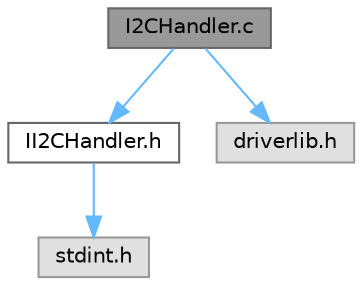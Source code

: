 digraph "I2CHandler.c"
{
 // LATEX_PDF_SIZE
  bgcolor="transparent";
  edge [fontname=Helvetica,fontsize=10,labelfontname=Helvetica,labelfontsize=10];
  node [fontname=Helvetica,fontsize=10,shape=box,height=0.2,width=0.4];
  Node1 [id="Node000001",label="I2CHandler.c",height=0.2,width=0.4,color="gray40", fillcolor="grey60", style="filled", fontcolor="black",tooltip="This Class implements the I2CHandler.h header file."];
  Node1 -> Node2 [id="edge1_Node000001_Node000002",color="steelblue1",style="solid",tooltip=" "];
  Node2 [id="Node000002",label="II2CHandler.h",height=0.2,width=0.4,color="grey40", fillcolor="white", style="filled",URL="$_i_i2_c_handler_8h.html",tooltip="This Headerfile is an Interace for die I2C communikation."];
  Node2 -> Node3 [id="edge2_Node000002_Node000003",color="steelblue1",style="solid",tooltip=" "];
  Node3 [id="Node000003",label="stdint.h",height=0.2,width=0.4,color="grey60", fillcolor="#E0E0E0", style="filled",tooltip=" "];
  Node1 -> Node4 [id="edge3_Node000001_Node000004",color="steelblue1",style="solid",tooltip=" "];
  Node4 [id="Node000004",label="driverlib.h",height=0.2,width=0.4,color="grey60", fillcolor="#E0E0E0", style="filled",tooltip=" "];
}
